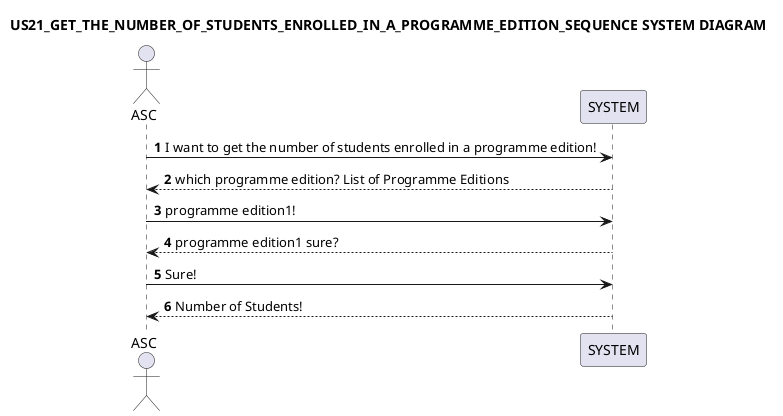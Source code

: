 @startuml
title: US21_GET_THE_NUMBER_OF_STUDENTS_ENROLLED_IN_A_PROGRAMME_EDITION_SEQUENCE SYSTEM DIAGRAM
autonumber

actor ASC
participant SYSTEM
ASC -> SYSTEM:  I want to get the number of students enrolled in a programme edition!
SYSTEM --> ASC -- : which programme edition? List of Programme Editions
ASC -> SYSTEM: programme edition1!
SYSTEM --> ASC -- : programme edition1 sure?
ASC -> SYSTEM: Sure!
SYSTEM --> ASC -- : Number of Students!

@enduml